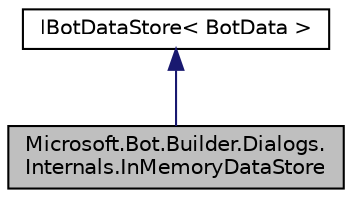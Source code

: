 digraph "Microsoft.Bot.Builder.Dialogs.Internals.InMemoryDataStore"
{
  edge [fontname="Helvetica",fontsize="10",labelfontname="Helvetica",labelfontsize="10"];
  node [fontname="Helvetica",fontsize="10",shape=record];
  Node1 [label="Microsoft.Bot.Builder.Dialogs.\lInternals.InMemoryDataStore",height=0.2,width=0.4,color="black", fillcolor="grey75", style="filled", fontcolor="black"];
  Node2 -> Node1 [dir="back",color="midnightblue",fontsize="10",style="solid",fontname="Helvetica"];
  Node2 [label="IBotDataStore\< BotData \>",height=0.2,width=0.4,color="black", fillcolor="white", style="filled",URL="$dc/d4c/interface_microsoft_1_1_bot_1_1_builder_1_1_dialogs_1_1_internals_1_1_i_bot_data_store.html"];
}
